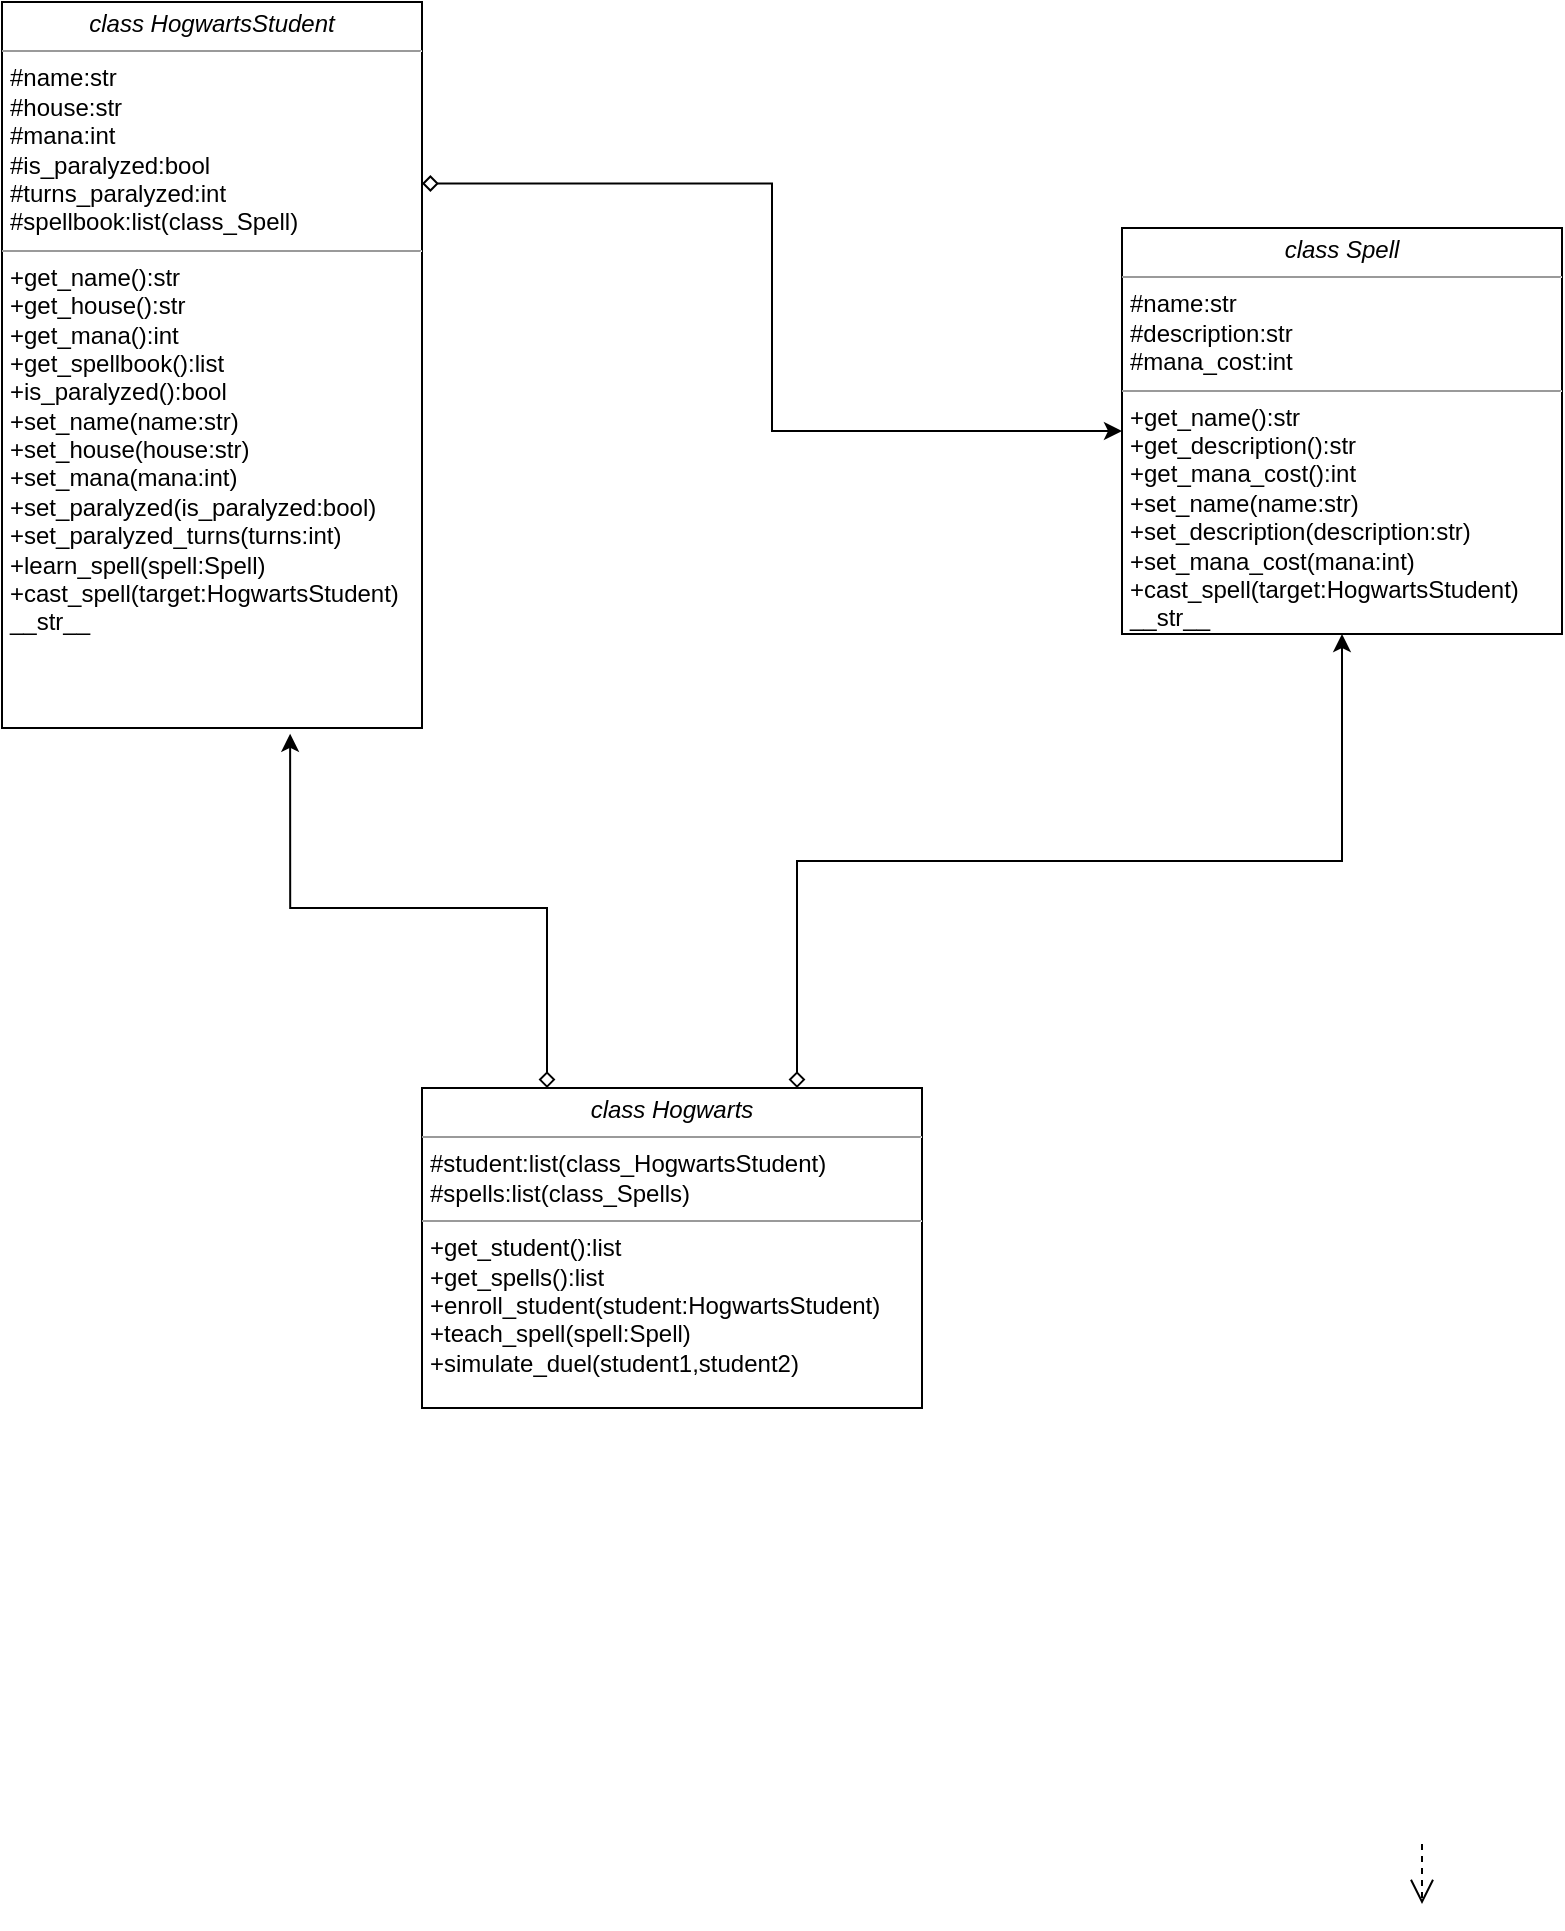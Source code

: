<mxfile version="24.4.13" type="device">
  <diagram name="Page-1" id="c4acf3e9-155e-7222-9cf6-157b1a14988f">
    <mxGraphModel dx="1386" dy="791" grid="1" gridSize="10" guides="1" tooltips="1" connect="1" arrows="1" fold="1" page="1" pageScale="1" pageWidth="850" pageHeight="1100" background="none" math="0" shadow="0">
      <root>
        <mxCell id="0" />
        <mxCell id="1" parent="0" />
        <mxCell id="5d2195bd80daf111-39" style="edgeStyle=orthogonalEdgeStyle;rounded=0;html=1;dashed=1;labelBackgroundColor=none;startFill=0;endArrow=open;endFill=0;endSize=10;fontFamily=Verdana;fontSize=10;" parent="1" edge="1">
          <mxGeometry relative="1" as="geometry">
            <mxPoint x="730" y="948" as="sourcePoint" />
            <mxPoint x="730" y="978" as="targetPoint" />
          </mxGeometry>
        </mxCell>
        <mxCell id="Mss-8b-Z_4xSyvdxzNxD-4" style="edgeStyle=orthogonalEdgeStyle;rounded=0;orthogonalLoop=1;jettySize=auto;html=1;exitX=1;exitY=0.25;exitDx=0;exitDy=0;startArrow=diamond;startFill=0;" edge="1" parent="1" source="5d2195bd80daf111-18" target="Mss-8b-Z_4xSyvdxzNxD-1">
          <mxGeometry relative="1" as="geometry" />
        </mxCell>
        <mxCell id="5d2195bd80daf111-18" value="&lt;p style=&quot;margin:0px;margin-top:4px;text-align:center;&quot;&gt;&lt;i&gt;class HogwartsStudent&lt;/i&gt;&lt;/p&gt;&lt;hr size=&quot;1&quot;&gt;&lt;p style=&quot;margin:0px;margin-left:4px;&quot;&gt;#name:str&lt;/p&gt;&lt;p style=&quot;margin:0px;margin-left:4px;&quot;&gt;#house:str&lt;/p&gt;&lt;p style=&quot;margin:0px;margin-left:4px;&quot;&gt;#mana:int&lt;/p&gt;&lt;p style=&quot;margin:0px;margin-left:4px;&quot;&gt;#is_paralyzed:bool&lt;/p&gt;&lt;p style=&quot;margin:0px;margin-left:4px;&quot;&gt;#turns_paralyzed:int&lt;/p&gt;&lt;p style=&quot;margin:0px;margin-left:4px;&quot;&gt;#spellbook:list(class_Spell)&lt;br&gt;&lt;/p&gt;&lt;hr size=&quot;1&quot;&gt;&lt;p style=&quot;margin:0px;margin-left:4px;&quot;&gt;+get_name():str&lt;/p&gt;&lt;p style=&quot;margin:0px;margin-left:4px;&quot;&gt;+get_house():str&lt;/p&gt;&lt;p style=&quot;margin:0px;margin-left:4px;&quot;&gt;+get_mana():int&lt;/p&gt;&lt;p style=&quot;margin:0px;margin-left:4px;&quot;&gt;+get_spellbook():list&lt;/p&gt;&lt;p style=&quot;margin:0px;margin-left:4px;&quot;&gt;+is_paralyzed():bool&lt;/p&gt;&lt;p style=&quot;margin:0px;margin-left:4px;&quot;&gt;+set_name(name:str)&lt;/p&gt;&lt;p style=&quot;margin:0px;margin-left:4px;&quot;&gt;+set_house(house:str)&lt;/p&gt;&lt;p style=&quot;margin:0px;margin-left:4px;&quot;&gt;+set_mana(mana:int)&lt;/p&gt;&lt;p style=&quot;margin:0px;margin-left:4px;&quot;&gt;+set_paralyzed(is_paralyzed:bool)&lt;/p&gt;&lt;p style=&quot;margin:0px;margin-left:4px;&quot;&gt;+set_paralyzed_turns(turns:int)&lt;/p&gt;&lt;p style=&quot;margin:0px;margin-left:4px;&quot;&gt;+learn_spell(spell:Spell)&lt;/p&gt;&lt;p style=&quot;margin:0px;margin-left:4px;&quot;&gt;+cast_spell(target:HogwartsStudent)&lt;/p&gt;&lt;p style=&quot;margin:0px;margin-left:4px;&quot;&gt;__str__&lt;/p&gt;" style="verticalAlign=top;align=left;overflow=fill;fontSize=12;fontFamily=Helvetica;html=1;rounded=0;shadow=0;comic=0;labelBackgroundColor=none;strokeWidth=1" parent="1" vertex="1">
          <mxGeometry x="20" y="27" width="210" height="363" as="geometry" />
        </mxCell>
        <mxCell id="Mss-8b-Z_4xSyvdxzNxD-1" value="&lt;p style=&quot;margin:0px;margin-top:4px;text-align:center;&quot;&gt;&lt;i&gt;class Spell&lt;/i&gt;&lt;/p&gt;&lt;hr size=&quot;1&quot;&gt;&lt;p style=&quot;margin:0px;margin-left:4px;&quot;&gt;#name:str&lt;/p&gt;&lt;p style=&quot;margin:0px;margin-left:4px;&quot;&gt;#description:str&lt;/p&gt;&lt;p style=&quot;margin:0px;margin-left:4px;&quot;&gt;#mana_cost:int&lt;/p&gt;&lt;hr size=&quot;1&quot;&gt;&lt;p style=&quot;margin:0px;margin-left:4px;&quot;&gt;+get_name():str&lt;/p&gt;&lt;p style=&quot;margin:0px;margin-left:4px;&quot;&gt;+get_description():str&lt;/p&gt;&lt;p style=&quot;margin:0px;margin-left:4px;&quot;&gt;+get_mana_cost():int&lt;/p&gt;&lt;p style=&quot;margin:0px;margin-left:4px;&quot;&gt;+set_name(name:str)&lt;/p&gt;&lt;p style=&quot;margin:0px;margin-left:4px;&quot;&gt;+set_description(description:str)&lt;/p&gt;&lt;p style=&quot;margin:0px;margin-left:4px;&quot;&gt;+set_mana_cost(mana:int)&lt;/p&gt;&lt;p style=&quot;margin:0px;margin-left:4px;&quot;&gt;+cast_spell(target:HogwartsStudent)&lt;/p&gt;&lt;p style=&quot;margin:0px;margin-left:4px;&quot;&gt;__str__&lt;/p&gt;" style="verticalAlign=top;align=left;overflow=fill;fontSize=12;fontFamily=Helvetica;html=1;rounded=0;shadow=0;comic=0;labelBackgroundColor=none;strokeWidth=1" vertex="1" parent="1">
          <mxGeometry x="580" y="140" width="220" height="203" as="geometry" />
        </mxCell>
        <mxCell id="Mss-8b-Z_4xSyvdxzNxD-5" style="edgeStyle=orthogonalEdgeStyle;rounded=0;orthogonalLoop=1;jettySize=auto;html=1;exitX=0.75;exitY=0;exitDx=0;exitDy=0;startArrow=diamond;startFill=0;" edge="1" parent="1" source="Mss-8b-Z_4xSyvdxzNxD-2" target="Mss-8b-Z_4xSyvdxzNxD-1">
          <mxGeometry relative="1" as="geometry" />
        </mxCell>
        <mxCell id="Mss-8b-Z_4xSyvdxzNxD-2" value="&lt;p style=&quot;margin:0px;margin-top:4px;text-align:center;&quot;&gt;&lt;i&gt;class Hogwarts&lt;/i&gt;&lt;/p&gt;&lt;hr size=&quot;1&quot;&gt;&lt;p style=&quot;margin:0px;margin-left:4px;&quot;&gt;#student:list(class_HogwartsStudent)&lt;/p&gt;&lt;p style=&quot;margin:0px;margin-left:4px;&quot;&gt;#spells:list(class_Spells)&lt;/p&gt;&lt;hr size=&quot;1&quot;&gt;&lt;p style=&quot;margin:0px;margin-left:4px;&quot;&gt;+get_student():list&lt;/p&gt;&lt;p style=&quot;margin:0px;margin-left:4px;&quot;&gt;+get_spells():list&lt;/p&gt;&lt;p style=&quot;margin:0px;margin-left:4px;&quot;&gt;+enroll_student(student:HogwartsStudent)&lt;/p&gt;&lt;p style=&quot;margin:0px;margin-left:4px;&quot;&gt;+teach_spell(spell:Spell)&lt;/p&gt;&lt;p style=&quot;margin:0px;margin-left:4px;&quot;&gt;+simulate_duel(student1,student2)&lt;/p&gt;&lt;p style=&quot;margin:0px;margin-left:4px;&quot;&gt;&lt;br&gt;&lt;/p&gt;" style="verticalAlign=top;align=left;overflow=fill;fontSize=12;fontFamily=Helvetica;html=1;rounded=0;shadow=0;comic=0;labelBackgroundColor=none;strokeWidth=1" vertex="1" parent="1">
          <mxGeometry x="230" y="570" width="250" height="160" as="geometry" />
        </mxCell>
        <mxCell id="Mss-8b-Z_4xSyvdxzNxD-3" style="edgeStyle=orthogonalEdgeStyle;rounded=0;orthogonalLoop=1;jettySize=auto;html=1;exitX=0.25;exitY=0;exitDx=0;exitDy=0;entryX=0.686;entryY=1.008;entryDx=0;entryDy=0;entryPerimeter=0;startArrow=diamond;startFill=0;" edge="1" parent="1" source="Mss-8b-Z_4xSyvdxzNxD-2" target="5d2195bd80daf111-18">
          <mxGeometry relative="1" as="geometry" />
        </mxCell>
      </root>
    </mxGraphModel>
  </diagram>
</mxfile>
